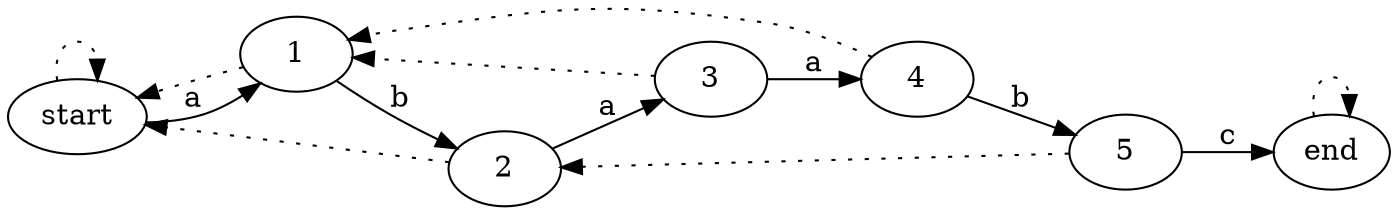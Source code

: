 digraph G{
    rankdir=LR
    start->1[label="a"]
    1->2[label="b"]
    2->3[label="a"]
    3->4[label="a"]
    4->5[label="b"]
    5->end[label="c"]
    edge[style=dotted]
    start->start
    1->start
    2->start
    3->1
    4->1
    5->2
    end->end
}
